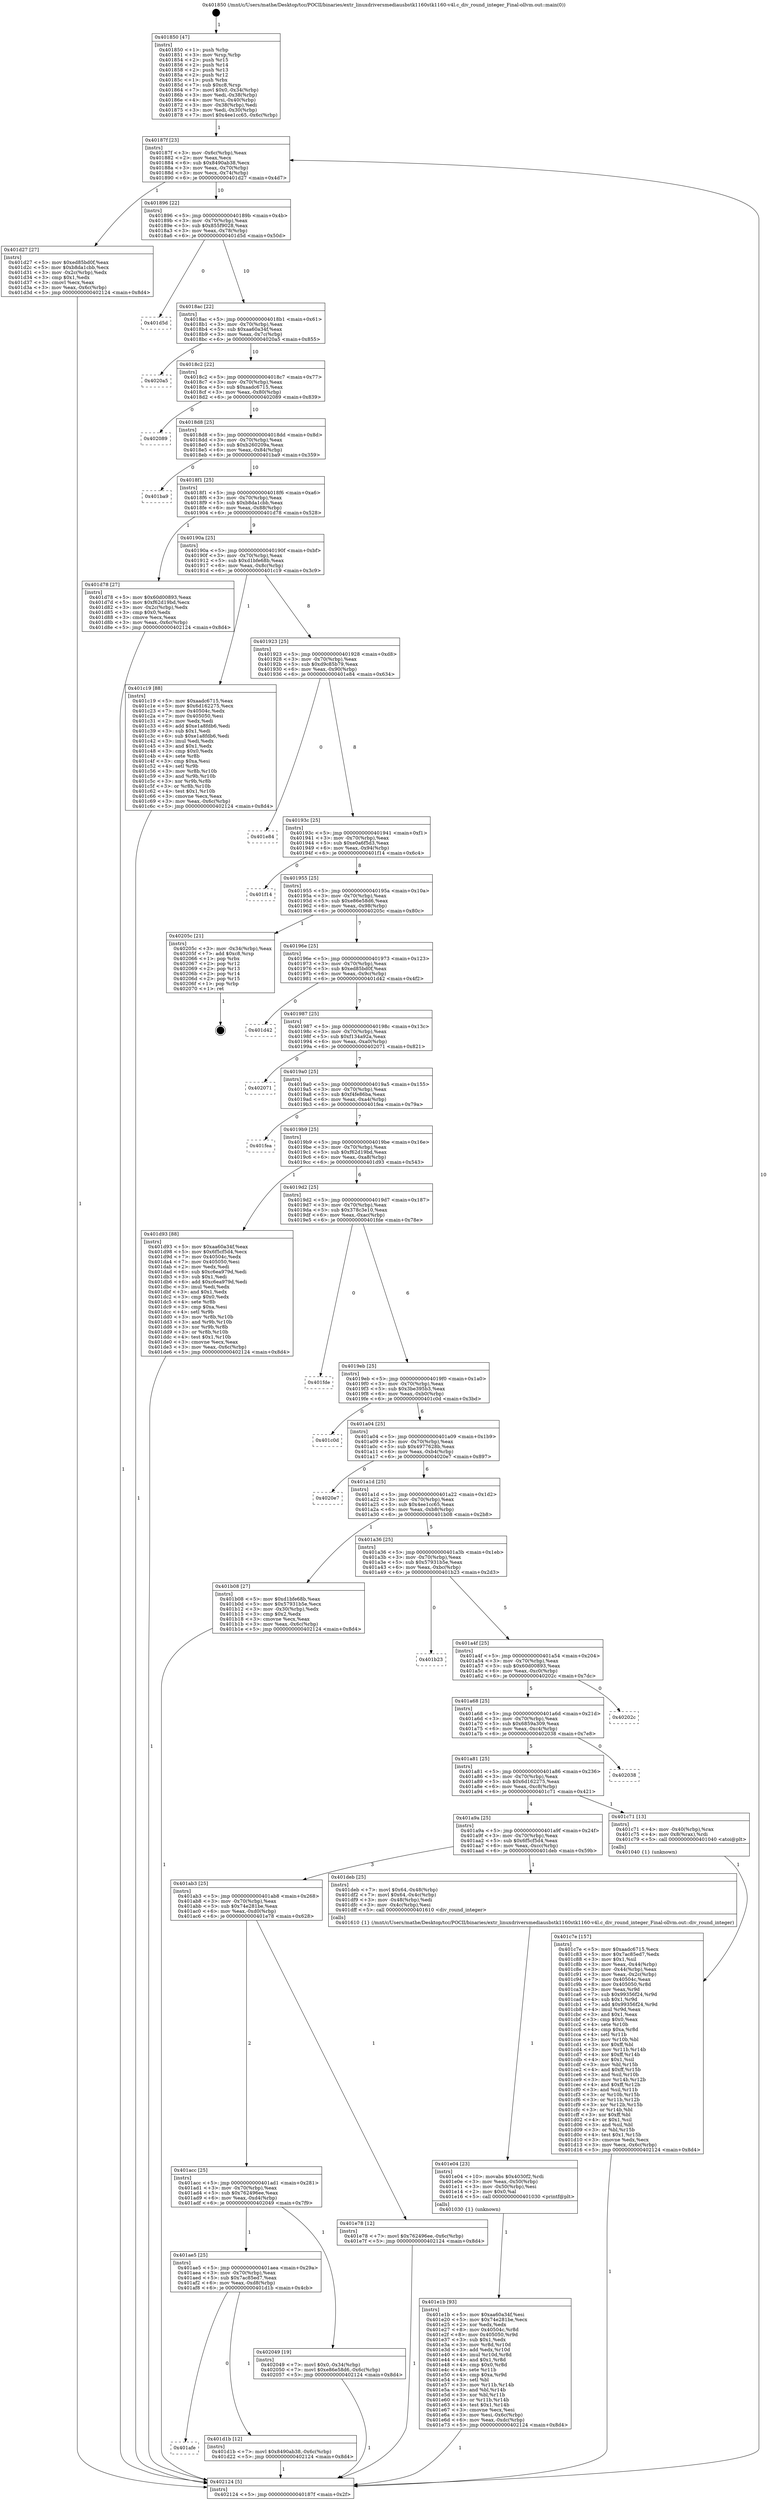 digraph "0x401850" {
  label = "0x401850 (/mnt/c/Users/mathe/Desktop/tcc/POCII/binaries/extr_linuxdriversmediausbstk1160stk1160-v4l.c_div_round_integer_Final-ollvm.out::main(0))"
  labelloc = "t"
  node[shape=record]

  Entry [label="",width=0.3,height=0.3,shape=circle,fillcolor=black,style=filled]
  "0x40187f" [label="{
     0x40187f [23]\l
     | [instrs]\l
     &nbsp;&nbsp;0x40187f \<+3\>: mov -0x6c(%rbp),%eax\l
     &nbsp;&nbsp;0x401882 \<+2\>: mov %eax,%ecx\l
     &nbsp;&nbsp;0x401884 \<+6\>: sub $0x8490ab38,%ecx\l
     &nbsp;&nbsp;0x40188a \<+3\>: mov %eax,-0x70(%rbp)\l
     &nbsp;&nbsp;0x40188d \<+3\>: mov %ecx,-0x74(%rbp)\l
     &nbsp;&nbsp;0x401890 \<+6\>: je 0000000000401d27 \<main+0x4d7\>\l
  }"]
  "0x401d27" [label="{
     0x401d27 [27]\l
     | [instrs]\l
     &nbsp;&nbsp;0x401d27 \<+5\>: mov $0xed85bd0f,%eax\l
     &nbsp;&nbsp;0x401d2c \<+5\>: mov $0xb8da1cbb,%ecx\l
     &nbsp;&nbsp;0x401d31 \<+3\>: mov -0x2c(%rbp),%edx\l
     &nbsp;&nbsp;0x401d34 \<+3\>: cmp $0x1,%edx\l
     &nbsp;&nbsp;0x401d37 \<+3\>: cmovl %ecx,%eax\l
     &nbsp;&nbsp;0x401d3a \<+3\>: mov %eax,-0x6c(%rbp)\l
     &nbsp;&nbsp;0x401d3d \<+5\>: jmp 0000000000402124 \<main+0x8d4\>\l
  }"]
  "0x401896" [label="{
     0x401896 [22]\l
     | [instrs]\l
     &nbsp;&nbsp;0x401896 \<+5\>: jmp 000000000040189b \<main+0x4b\>\l
     &nbsp;&nbsp;0x40189b \<+3\>: mov -0x70(%rbp),%eax\l
     &nbsp;&nbsp;0x40189e \<+5\>: sub $0x855f9028,%eax\l
     &nbsp;&nbsp;0x4018a3 \<+3\>: mov %eax,-0x78(%rbp)\l
     &nbsp;&nbsp;0x4018a6 \<+6\>: je 0000000000401d5d \<main+0x50d\>\l
  }"]
  Exit [label="",width=0.3,height=0.3,shape=circle,fillcolor=black,style=filled,peripheries=2]
  "0x401d5d" [label="{
     0x401d5d\l
  }", style=dashed]
  "0x4018ac" [label="{
     0x4018ac [22]\l
     | [instrs]\l
     &nbsp;&nbsp;0x4018ac \<+5\>: jmp 00000000004018b1 \<main+0x61\>\l
     &nbsp;&nbsp;0x4018b1 \<+3\>: mov -0x70(%rbp),%eax\l
     &nbsp;&nbsp;0x4018b4 \<+5\>: sub $0xaa60a34f,%eax\l
     &nbsp;&nbsp;0x4018b9 \<+3\>: mov %eax,-0x7c(%rbp)\l
     &nbsp;&nbsp;0x4018bc \<+6\>: je 00000000004020a5 \<main+0x855\>\l
  }"]
  "0x401e1b" [label="{
     0x401e1b [93]\l
     | [instrs]\l
     &nbsp;&nbsp;0x401e1b \<+5\>: mov $0xaa60a34f,%esi\l
     &nbsp;&nbsp;0x401e20 \<+5\>: mov $0x74e281be,%ecx\l
     &nbsp;&nbsp;0x401e25 \<+2\>: xor %edx,%edx\l
     &nbsp;&nbsp;0x401e27 \<+8\>: mov 0x40504c,%r8d\l
     &nbsp;&nbsp;0x401e2f \<+8\>: mov 0x405050,%r9d\l
     &nbsp;&nbsp;0x401e37 \<+3\>: sub $0x1,%edx\l
     &nbsp;&nbsp;0x401e3a \<+3\>: mov %r8d,%r10d\l
     &nbsp;&nbsp;0x401e3d \<+3\>: add %edx,%r10d\l
     &nbsp;&nbsp;0x401e40 \<+4\>: imul %r10d,%r8d\l
     &nbsp;&nbsp;0x401e44 \<+4\>: and $0x1,%r8d\l
     &nbsp;&nbsp;0x401e48 \<+4\>: cmp $0x0,%r8d\l
     &nbsp;&nbsp;0x401e4c \<+4\>: sete %r11b\l
     &nbsp;&nbsp;0x401e50 \<+4\>: cmp $0xa,%r9d\l
     &nbsp;&nbsp;0x401e54 \<+3\>: setl %bl\l
     &nbsp;&nbsp;0x401e57 \<+3\>: mov %r11b,%r14b\l
     &nbsp;&nbsp;0x401e5a \<+3\>: and %bl,%r14b\l
     &nbsp;&nbsp;0x401e5d \<+3\>: xor %bl,%r11b\l
     &nbsp;&nbsp;0x401e60 \<+3\>: or %r11b,%r14b\l
     &nbsp;&nbsp;0x401e63 \<+4\>: test $0x1,%r14b\l
     &nbsp;&nbsp;0x401e67 \<+3\>: cmovne %ecx,%esi\l
     &nbsp;&nbsp;0x401e6a \<+3\>: mov %esi,-0x6c(%rbp)\l
     &nbsp;&nbsp;0x401e6d \<+6\>: mov %eax,-0xdc(%rbp)\l
     &nbsp;&nbsp;0x401e73 \<+5\>: jmp 0000000000402124 \<main+0x8d4\>\l
  }"]
  "0x4020a5" [label="{
     0x4020a5\l
  }", style=dashed]
  "0x4018c2" [label="{
     0x4018c2 [22]\l
     | [instrs]\l
     &nbsp;&nbsp;0x4018c2 \<+5\>: jmp 00000000004018c7 \<main+0x77\>\l
     &nbsp;&nbsp;0x4018c7 \<+3\>: mov -0x70(%rbp),%eax\l
     &nbsp;&nbsp;0x4018ca \<+5\>: sub $0xaadc6715,%eax\l
     &nbsp;&nbsp;0x4018cf \<+3\>: mov %eax,-0x80(%rbp)\l
     &nbsp;&nbsp;0x4018d2 \<+6\>: je 0000000000402089 \<main+0x839\>\l
  }"]
  "0x401e04" [label="{
     0x401e04 [23]\l
     | [instrs]\l
     &nbsp;&nbsp;0x401e04 \<+10\>: movabs $0x4030f2,%rdi\l
     &nbsp;&nbsp;0x401e0e \<+3\>: mov %eax,-0x50(%rbp)\l
     &nbsp;&nbsp;0x401e11 \<+3\>: mov -0x50(%rbp),%esi\l
     &nbsp;&nbsp;0x401e14 \<+2\>: mov $0x0,%al\l
     &nbsp;&nbsp;0x401e16 \<+5\>: call 0000000000401030 \<printf@plt\>\l
     | [calls]\l
     &nbsp;&nbsp;0x401030 \{1\} (unknown)\l
  }"]
  "0x402089" [label="{
     0x402089\l
  }", style=dashed]
  "0x4018d8" [label="{
     0x4018d8 [25]\l
     | [instrs]\l
     &nbsp;&nbsp;0x4018d8 \<+5\>: jmp 00000000004018dd \<main+0x8d\>\l
     &nbsp;&nbsp;0x4018dd \<+3\>: mov -0x70(%rbp),%eax\l
     &nbsp;&nbsp;0x4018e0 \<+5\>: sub $0xb260209a,%eax\l
     &nbsp;&nbsp;0x4018e5 \<+6\>: mov %eax,-0x84(%rbp)\l
     &nbsp;&nbsp;0x4018eb \<+6\>: je 0000000000401ba9 \<main+0x359\>\l
  }"]
  "0x401afe" [label="{
     0x401afe\l
  }", style=dashed]
  "0x401ba9" [label="{
     0x401ba9\l
  }", style=dashed]
  "0x4018f1" [label="{
     0x4018f1 [25]\l
     | [instrs]\l
     &nbsp;&nbsp;0x4018f1 \<+5\>: jmp 00000000004018f6 \<main+0xa6\>\l
     &nbsp;&nbsp;0x4018f6 \<+3\>: mov -0x70(%rbp),%eax\l
     &nbsp;&nbsp;0x4018f9 \<+5\>: sub $0xb8da1cbb,%eax\l
     &nbsp;&nbsp;0x4018fe \<+6\>: mov %eax,-0x88(%rbp)\l
     &nbsp;&nbsp;0x401904 \<+6\>: je 0000000000401d78 \<main+0x528\>\l
  }"]
  "0x401d1b" [label="{
     0x401d1b [12]\l
     | [instrs]\l
     &nbsp;&nbsp;0x401d1b \<+7\>: movl $0x8490ab38,-0x6c(%rbp)\l
     &nbsp;&nbsp;0x401d22 \<+5\>: jmp 0000000000402124 \<main+0x8d4\>\l
  }"]
  "0x401d78" [label="{
     0x401d78 [27]\l
     | [instrs]\l
     &nbsp;&nbsp;0x401d78 \<+5\>: mov $0x60d00893,%eax\l
     &nbsp;&nbsp;0x401d7d \<+5\>: mov $0xf62d19bd,%ecx\l
     &nbsp;&nbsp;0x401d82 \<+3\>: mov -0x2c(%rbp),%edx\l
     &nbsp;&nbsp;0x401d85 \<+3\>: cmp $0x0,%edx\l
     &nbsp;&nbsp;0x401d88 \<+3\>: cmove %ecx,%eax\l
     &nbsp;&nbsp;0x401d8b \<+3\>: mov %eax,-0x6c(%rbp)\l
     &nbsp;&nbsp;0x401d8e \<+5\>: jmp 0000000000402124 \<main+0x8d4\>\l
  }"]
  "0x40190a" [label="{
     0x40190a [25]\l
     | [instrs]\l
     &nbsp;&nbsp;0x40190a \<+5\>: jmp 000000000040190f \<main+0xbf\>\l
     &nbsp;&nbsp;0x40190f \<+3\>: mov -0x70(%rbp),%eax\l
     &nbsp;&nbsp;0x401912 \<+5\>: sub $0xd1bfe68b,%eax\l
     &nbsp;&nbsp;0x401917 \<+6\>: mov %eax,-0x8c(%rbp)\l
     &nbsp;&nbsp;0x40191d \<+6\>: je 0000000000401c19 \<main+0x3c9\>\l
  }"]
  "0x401ae5" [label="{
     0x401ae5 [25]\l
     | [instrs]\l
     &nbsp;&nbsp;0x401ae5 \<+5\>: jmp 0000000000401aea \<main+0x29a\>\l
     &nbsp;&nbsp;0x401aea \<+3\>: mov -0x70(%rbp),%eax\l
     &nbsp;&nbsp;0x401aed \<+5\>: sub $0x7ac85ed7,%eax\l
     &nbsp;&nbsp;0x401af2 \<+6\>: mov %eax,-0xd8(%rbp)\l
     &nbsp;&nbsp;0x401af8 \<+6\>: je 0000000000401d1b \<main+0x4cb\>\l
  }"]
  "0x401c19" [label="{
     0x401c19 [88]\l
     | [instrs]\l
     &nbsp;&nbsp;0x401c19 \<+5\>: mov $0xaadc6715,%eax\l
     &nbsp;&nbsp;0x401c1e \<+5\>: mov $0x6d162275,%ecx\l
     &nbsp;&nbsp;0x401c23 \<+7\>: mov 0x40504c,%edx\l
     &nbsp;&nbsp;0x401c2a \<+7\>: mov 0x405050,%esi\l
     &nbsp;&nbsp;0x401c31 \<+2\>: mov %edx,%edi\l
     &nbsp;&nbsp;0x401c33 \<+6\>: add $0xe1a8fdb6,%edi\l
     &nbsp;&nbsp;0x401c39 \<+3\>: sub $0x1,%edi\l
     &nbsp;&nbsp;0x401c3c \<+6\>: sub $0xe1a8fdb6,%edi\l
     &nbsp;&nbsp;0x401c42 \<+3\>: imul %edi,%edx\l
     &nbsp;&nbsp;0x401c45 \<+3\>: and $0x1,%edx\l
     &nbsp;&nbsp;0x401c48 \<+3\>: cmp $0x0,%edx\l
     &nbsp;&nbsp;0x401c4b \<+4\>: sete %r8b\l
     &nbsp;&nbsp;0x401c4f \<+3\>: cmp $0xa,%esi\l
     &nbsp;&nbsp;0x401c52 \<+4\>: setl %r9b\l
     &nbsp;&nbsp;0x401c56 \<+3\>: mov %r8b,%r10b\l
     &nbsp;&nbsp;0x401c59 \<+3\>: and %r9b,%r10b\l
     &nbsp;&nbsp;0x401c5c \<+3\>: xor %r9b,%r8b\l
     &nbsp;&nbsp;0x401c5f \<+3\>: or %r8b,%r10b\l
     &nbsp;&nbsp;0x401c62 \<+4\>: test $0x1,%r10b\l
     &nbsp;&nbsp;0x401c66 \<+3\>: cmovne %ecx,%eax\l
     &nbsp;&nbsp;0x401c69 \<+3\>: mov %eax,-0x6c(%rbp)\l
     &nbsp;&nbsp;0x401c6c \<+5\>: jmp 0000000000402124 \<main+0x8d4\>\l
  }"]
  "0x401923" [label="{
     0x401923 [25]\l
     | [instrs]\l
     &nbsp;&nbsp;0x401923 \<+5\>: jmp 0000000000401928 \<main+0xd8\>\l
     &nbsp;&nbsp;0x401928 \<+3\>: mov -0x70(%rbp),%eax\l
     &nbsp;&nbsp;0x40192b \<+5\>: sub $0xd9c85b79,%eax\l
     &nbsp;&nbsp;0x401930 \<+6\>: mov %eax,-0x90(%rbp)\l
     &nbsp;&nbsp;0x401936 \<+6\>: je 0000000000401e84 \<main+0x634\>\l
  }"]
  "0x402049" [label="{
     0x402049 [19]\l
     | [instrs]\l
     &nbsp;&nbsp;0x402049 \<+7\>: movl $0x0,-0x34(%rbp)\l
     &nbsp;&nbsp;0x402050 \<+7\>: movl $0xe86e58d6,-0x6c(%rbp)\l
     &nbsp;&nbsp;0x402057 \<+5\>: jmp 0000000000402124 \<main+0x8d4\>\l
  }"]
  "0x401e84" [label="{
     0x401e84\l
  }", style=dashed]
  "0x40193c" [label="{
     0x40193c [25]\l
     | [instrs]\l
     &nbsp;&nbsp;0x40193c \<+5\>: jmp 0000000000401941 \<main+0xf1\>\l
     &nbsp;&nbsp;0x401941 \<+3\>: mov -0x70(%rbp),%eax\l
     &nbsp;&nbsp;0x401944 \<+5\>: sub $0xe0a6f5d3,%eax\l
     &nbsp;&nbsp;0x401949 \<+6\>: mov %eax,-0x94(%rbp)\l
     &nbsp;&nbsp;0x40194f \<+6\>: je 0000000000401f14 \<main+0x6c4\>\l
  }"]
  "0x401acc" [label="{
     0x401acc [25]\l
     | [instrs]\l
     &nbsp;&nbsp;0x401acc \<+5\>: jmp 0000000000401ad1 \<main+0x281\>\l
     &nbsp;&nbsp;0x401ad1 \<+3\>: mov -0x70(%rbp),%eax\l
     &nbsp;&nbsp;0x401ad4 \<+5\>: sub $0x762496ee,%eax\l
     &nbsp;&nbsp;0x401ad9 \<+6\>: mov %eax,-0xd4(%rbp)\l
     &nbsp;&nbsp;0x401adf \<+6\>: je 0000000000402049 \<main+0x7f9\>\l
  }"]
  "0x401f14" [label="{
     0x401f14\l
  }", style=dashed]
  "0x401955" [label="{
     0x401955 [25]\l
     | [instrs]\l
     &nbsp;&nbsp;0x401955 \<+5\>: jmp 000000000040195a \<main+0x10a\>\l
     &nbsp;&nbsp;0x40195a \<+3\>: mov -0x70(%rbp),%eax\l
     &nbsp;&nbsp;0x40195d \<+5\>: sub $0xe86e58d6,%eax\l
     &nbsp;&nbsp;0x401962 \<+6\>: mov %eax,-0x98(%rbp)\l
     &nbsp;&nbsp;0x401968 \<+6\>: je 000000000040205c \<main+0x80c\>\l
  }"]
  "0x401e78" [label="{
     0x401e78 [12]\l
     | [instrs]\l
     &nbsp;&nbsp;0x401e78 \<+7\>: movl $0x762496ee,-0x6c(%rbp)\l
     &nbsp;&nbsp;0x401e7f \<+5\>: jmp 0000000000402124 \<main+0x8d4\>\l
  }"]
  "0x40205c" [label="{
     0x40205c [21]\l
     | [instrs]\l
     &nbsp;&nbsp;0x40205c \<+3\>: mov -0x34(%rbp),%eax\l
     &nbsp;&nbsp;0x40205f \<+7\>: add $0xc8,%rsp\l
     &nbsp;&nbsp;0x402066 \<+1\>: pop %rbx\l
     &nbsp;&nbsp;0x402067 \<+2\>: pop %r12\l
     &nbsp;&nbsp;0x402069 \<+2\>: pop %r13\l
     &nbsp;&nbsp;0x40206b \<+2\>: pop %r14\l
     &nbsp;&nbsp;0x40206d \<+2\>: pop %r15\l
     &nbsp;&nbsp;0x40206f \<+1\>: pop %rbp\l
     &nbsp;&nbsp;0x402070 \<+1\>: ret\l
  }"]
  "0x40196e" [label="{
     0x40196e [25]\l
     | [instrs]\l
     &nbsp;&nbsp;0x40196e \<+5\>: jmp 0000000000401973 \<main+0x123\>\l
     &nbsp;&nbsp;0x401973 \<+3\>: mov -0x70(%rbp),%eax\l
     &nbsp;&nbsp;0x401976 \<+5\>: sub $0xed85bd0f,%eax\l
     &nbsp;&nbsp;0x40197b \<+6\>: mov %eax,-0x9c(%rbp)\l
     &nbsp;&nbsp;0x401981 \<+6\>: je 0000000000401d42 \<main+0x4f2\>\l
  }"]
  "0x401ab3" [label="{
     0x401ab3 [25]\l
     | [instrs]\l
     &nbsp;&nbsp;0x401ab3 \<+5\>: jmp 0000000000401ab8 \<main+0x268\>\l
     &nbsp;&nbsp;0x401ab8 \<+3\>: mov -0x70(%rbp),%eax\l
     &nbsp;&nbsp;0x401abb \<+5\>: sub $0x74e281be,%eax\l
     &nbsp;&nbsp;0x401ac0 \<+6\>: mov %eax,-0xd0(%rbp)\l
     &nbsp;&nbsp;0x401ac6 \<+6\>: je 0000000000401e78 \<main+0x628\>\l
  }"]
  "0x401d42" [label="{
     0x401d42\l
  }", style=dashed]
  "0x401987" [label="{
     0x401987 [25]\l
     | [instrs]\l
     &nbsp;&nbsp;0x401987 \<+5\>: jmp 000000000040198c \<main+0x13c\>\l
     &nbsp;&nbsp;0x40198c \<+3\>: mov -0x70(%rbp),%eax\l
     &nbsp;&nbsp;0x40198f \<+5\>: sub $0xf134a92a,%eax\l
     &nbsp;&nbsp;0x401994 \<+6\>: mov %eax,-0xa0(%rbp)\l
     &nbsp;&nbsp;0x40199a \<+6\>: je 0000000000402071 \<main+0x821\>\l
  }"]
  "0x401deb" [label="{
     0x401deb [25]\l
     | [instrs]\l
     &nbsp;&nbsp;0x401deb \<+7\>: movl $0x64,-0x48(%rbp)\l
     &nbsp;&nbsp;0x401df2 \<+7\>: movl $0x64,-0x4c(%rbp)\l
     &nbsp;&nbsp;0x401df9 \<+3\>: mov -0x48(%rbp),%edi\l
     &nbsp;&nbsp;0x401dfc \<+3\>: mov -0x4c(%rbp),%esi\l
     &nbsp;&nbsp;0x401dff \<+5\>: call 0000000000401610 \<div_round_integer\>\l
     | [calls]\l
     &nbsp;&nbsp;0x401610 \{1\} (/mnt/c/Users/mathe/Desktop/tcc/POCII/binaries/extr_linuxdriversmediausbstk1160stk1160-v4l.c_div_round_integer_Final-ollvm.out::div_round_integer)\l
  }"]
  "0x402071" [label="{
     0x402071\l
  }", style=dashed]
  "0x4019a0" [label="{
     0x4019a0 [25]\l
     | [instrs]\l
     &nbsp;&nbsp;0x4019a0 \<+5\>: jmp 00000000004019a5 \<main+0x155\>\l
     &nbsp;&nbsp;0x4019a5 \<+3\>: mov -0x70(%rbp),%eax\l
     &nbsp;&nbsp;0x4019a8 \<+5\>: sub $0xf4fe86ba,%eax\l
     &nbsp;&nbsp;0x4019ad \<+6\>: mov %eax,-0xa4(%rbp)\l
     &nbsp;&nbsp;0x4019b3 \<+6\>: je 0000000000401fea \<main+0x79a\>\l
  }"]
  "0x401c7e" [label="{
     0x401c7e [157]\l
     | [instrs]\l
     &nbsp;&nbsp;0x401c7e \<+5\>: mov $0xaadc6715,%ecx\l
     &nbsp;&nbsp;0x401c83 \<+5\>: mov $0x7ac85ed7,%edx\l
     &nbsp;&nbsp;0x401c88 \<+3\>: mov $0x1,%sil\l
     &nbsp;&nbsp;0x401c8b \<+3\>: mov %eax,-0x44(%rbp)\l
     &nbsp;&nbsp;0x401c8e \<+3\>: mov -0x44(%rbp),%eax\l
     &nbsp;&nbsp;0x401c91 \<+3\>: mov %eax,-0x2c(%rbp)\l
     &nbsp;&nbsp;0x401c94 \<+7\>: mov 0x40504c,%eax\l
     &nbsp;&nbsp;0x401c9b \<+8\>: mov 0x405050,%r8d\l
     &nbsp;&nbsp;0x401ca3 \<+3\>: mov %eax,%r9d\l
     &nbsp;&nbsp;0x401ca6 \<+7\>: sub $0x99356f24,%r9d\l
     &nbsp;&nbsp;0x401cad \<+4\>: sub $0x1,%r9d\l
     &nbsp;&nbsp;0x401cb1 \<+7\>: add $0x99356f24,%r9d\l
     &nbsp;&nbsp;0x401cb8 \<+4\>: imul %r9d,%eax\l
     &nbsp;&nbsp;0x401cbc \<+3\>: and $0x1,%eax\l
     &nbsp;&nbsp;0x401cbf \<+3\>: cmp $0x0,%eax\l
     &nbsp;&nbsp;0x401cc2 \<+4\>: sete %r10b\l
     &nbsp;&nbsp;0x401cc6 \<+4\>: cmp $0xa,%r8d\l
     &nbsp;&nbsp;0x401cca \<+4\>: setl %r11b\l
     &nbsp;&nbsp;0x401cce \<+3\>: mov %r10b,%bl\l
     &nbsp;&nbsp;0x401cd1 \<+3\>: xor $0xff,%bl\l
     &nbsp;&nbsp;0x401cd4 \<+3\>: mov %r11b,%r14b\l
     &nbsp;&nbsp;0x401cd7 \<+4\>: xor $0xff,%r14b\l
     &nbsp;&nbsp;0x401cdb \<+4\>: xor $0x1,%sil\l
     &nbsp;&nbsp;0x401cdf \<+3\>: mov %bl,%r15b\l
     &nbsp;&nbsp;0x401ce2 \<+4\>: and $0xff,%r15b\l
     &nbsp;&nbsp;0x401ce6 \<+3\>: and %sil,%r10b\l
     &nbsp;&nbsp;0x401ce9 \<+3\>: mov %r14b,%r12b\l
     &nbsp;&nbsp;0x401cec \<+4\>: and $0xff,%r12b\l
     &nbsp;&nbsp;0x401cf0 \<+3\>: and %sil,%r11b\l
     &nbsp;&nbsp;0x401cf3 \<+3\>: or %r10b,%r15b\l
     &nbsp;&nbsp;0x401cf6 \<+3\>: or %r11b,%r12b\l
     &nbsp;&nbsp;0x401cf9 \<+3\>: xor %r12b,%r15b\l
     &nbsp;&nbsp;0x401cfc \<+3\>: or %r14b,%bl\l
     &nbsp;&nbsp;0x401cff \<+3\>: xor $0xff,%bl\l
     &nbsp;&nbsp;0x401d02 \<+4\>: or $0x1,%sil\l
     &nbsp;&nbsp;0x401d06 \<+3\>: and %sil,%bl\l
     &nbsp;&nbsp;0x401d09 \<+3\>: or %bl,%r15b\l
     &nbsp;&nbsp;0x401d0c \<+4\>: test $0x1,%r15b\l
     &nbsp;&nbsp;0x401d10 \<+3\>: cmovne %edx,%ecx\l
     &nbsp;&nbsp;0x401d13 \<+3\>: mov %ecx,-0x6c(%rbp)\l
     &nbsp;&nbsp;0x401d16 \<+5\>: jmp 0000000000402124 \<main+0x8d4\>\l
  }"]
  "0x401fea" [label="{
     0x401fea\l
  }", style=dashed]
  "0x4019b9" [label="{
     0x4019b9 [25]\l
     | [instrs]\l
     &nbsp;&nbsp;0x4019b9 \<+5\>: jmp 00000000004019be \<main+0x16e\>\l
     &nbsp;&nbsp;0x4019be \<+3\>: mov -0x70(%rbp),%eax\l
     &nbsp;&nbsp;0x4019c1 \<+5\>: sub $0xf62d19bd,%eax\l
     &nbsp;&nbsp;0x4019c6 \<+6\>: mov %eax,-0xa8(%rbp)\l
     &nbsp;&nbsp;0x4019cc \<+6\>: je 0000000000401d93 \<main+0x543\>\l
  }"]
  "0x401a9a" [label="{
     0x401a9a [25]\l
     | [instrs]\l
     &nbsp;&nbsp;0x401a9a \<+5\>: jmp 0000000000401a9f \<main+0x24f\>\l
     &nbsp;&nbsp;0x401a9f \<+3\>: mov -0x70(%rbp),%eax\l
     &nbsp;&nbsp;0x401aa2 \<+5\>: sub $0x6f5cf5d4,%eax\l
     &nbsp;&nbsp;0x401aa7 \<+6\>: mov %eax,-0xcc(%rbp)\l
     &nbsp;&nbsp;0x401aad \<+6\>: je 0000000000401deb \<main+0x59b\>\l
  }"]
  "0x401d93" [label="{
     0x401d93 [88]\l
     | [instrs]\l
     &nbsp;&nbsp;0x401d93 \<+5\>: mov $0xaa60a34f,%eax\l
     &nbsp;&nbsp;0x401d98 \<+5\>: mov $0x6f5cf5d4,%ecx\l
     &nbsp;&nbsp;0x401d9d \<+7\>: mov 0x40504c,%edx\l
     &nbsp;&nbsp;0x401da4 \<+7\>: mov 0x405050,%esi\l
     &nbsp;&nbsp;0x401dab \<+2\>: mov %edx,%edi\l
     &nbsp;&nbsp;0x401dad \<+6\>: sub $0xc6ea979d,%edi\l
     &nbsp;&nbsp;0x401db3 \<+3\>: sub $0x1,%edi\l
     &nbsp;&nbsp;0x401db6 \<+6\>: add $0xc6ea979d,%edi\l
     &nbsp;&nbsp;0x401dbc \<+3\>: imul %edi,%edx\l
     &nbsp;&nbsp;0x401dbf \<+3\>: and $0x1,%edx\l
     &nbsp;&nbsp;0x401dc2 \<+3\>: cmp $0x0,%edx\l
     &nbsp;&nbsp;0x401dc5 \<+4\>: sete %r8b\l
     &nbsp;&nbsp;0x401dc9 \<+3\>: cmp $0xa,%esi\l
     &nbsp;&nbsp;0x401dcc \<+4\>: setl %r9b\l
     &nbsp;&nbsp;0x401dd0 \<+3\>: mov %r8b,%r10b\l
     &nbsp;&nbsp;0x401dd3 \<+3\>: and %r9b,%r10b\l
     &nbsp;&nbsp;0x401dd6 \<+3\>: xor %r9b,%r8b\l
     &nbsp;&nbsp;0x401dd9 \<+3\>: or %r8b,%r10b\l
     &nbsp;&nbsp;0x401ddc \<+4\>: test $0x1,%r10b\l
     &nbsp;&nbsp;0x401de0 \<+3\>: cmovne %ecx,%eax\l
     &nbsp;&nbsp;0x401de3 \<+3\>: mov %eax,-0x6c(%rbp)\l
     &nbsp;&nbsp;0x401de6 \<+5\>: jmp 0000000000402124 \<main+0x8d4\>\l
  }"]
  "0x4019d2" [label="{
     0x4019d2 [25]\l
     | [instrs]\l
     &nbsp;&nbsp;0x4019d2 \<+5\>: jmp 00000000004019d7 \<main+0x187\>\l
     &nbsp;&nbsp;0x4019d7 \<+3\>: mov -0x70(%rbp),%eax\l
     &nbsp;&nbsp;0x4019da \<+5\>: sub $0x378c3e10,%eax\l
     &nbsp;&nbsp;0x4019df \<+6\>: mov %eax,-0xac(%rbp)\l
     &nbsp;&nbsp;0x4019e5 \<+6\>: je 0000000000401fde \<main+0x78e\>\l
  }"]
  "0x401c71" [label="{
     0x401c71 [13]\l
     | [instrs]\l
     &nbsp;&nbsp;0x401c71 \<+4\>: mov -0x40(%rbp),%rax\l
     &nbsp;&nbsp;0x401c75 \<+4\>: mov 0x8(%rax),%rdi\l
     &nbsp;&nbsp;0x401c79 \<+5\>: call 0000000000401040 \<atoi@plt\>\l
     | [calls]\l
     &nbsp;&nbsp;0x401040 \{1\} (unknown)\l
  }"]
  "0x401fde" [label="{
     0x401fde\l
  }", style=dashed]
  "0x4019eb" [label="{
     0x4019eb [25]\l
     | [instrs]\l
     &nbsp;&nbsp;0x4019eb \<+5\>: jmp 00000000004019f0 \<main+0x1a0\>\l
     &nbsp;&nbsp;0x4019f0 \<+3\>: mov -0x70(%rbp),%eax\l
     &nbsp;&nbsp;0x4019f3 \<+5\>: sub $0x3be395b3,%eax\l
     &nbsp;&nbsp;0x4019f8 \<+6\>: mov %eax,-0xb0(%rbp)\l
     &nbsp;&nbsp;0x4019fe \<+6\>: je 0000000000401c0d \<main+0x3bd\>\l
  }"]
  "0x401a81" [label="{
     0x401a81 [25]\l
     | [instrs]\l
     &nbsp;&nbsp;0x401a81 \<+5\>: jmp 0000000000401a86 \<main+0x236\>\l
     &nbsp;&nbsp;0x401a86 \<+3\>: mov -0x70(%rbp),%eax\l
     &nbsp;&nbsp;0x401a89 \<+5\>: sub $0x6d162275,%eax\l
     &nbsp;&nbsp;0x401a8e \<+6\>: mov %eax,-0xc8(%rbp)\l
     &nbsp;&nbsp;0x401a94 \<+6\>: je 0000000000401c71 \<main+0x421\>\l
  }"]
  "0x401c0d" [label="{
     0x401c0d\l
  }", style=dashed]
  "0x401a04" [label="{
     0x401a04 [25]\l
     | [instrs]\l
     &nbsp;&nbsp;0x401a04 \<+5\>: jmp 0000000000401a09 \<main+0x1b9\>\l
     &nbsp;&nbsp;0x401a09 \<+3\>: mov -0x70(%rbp),%eax\l
     &nbsp;&nbsp;0x401a0c \<+5\>: sub $0x4977628b,%eax\l
     &nbsp;&nbsp;0x401a11 \<+6\>: mov %eax,-0xb4(%rbp)\l
     &nbsp;&nbsp;0x401a17 \<+6\>: je 00000000004020e7 \<main+0x897\>\l
  }"]
  "0x402038" [label="{
     0x402038\l
  }", style=dashed]
  "0x4020e7" [label="{
     0x4020e7\l
  }", style=dashed]
  "0x401a1d" [label="{
     0x401a1d [25]\l
     | [instrs]\l
     &nbsp;&nbsp;0x401a1d \<+5\>: jmp 0000000000401a22 \<main+0x1d2\>\l
     &nbsp;&nbsp;0x401a22 \<+3\>: mov -0x70(%rbp),%eax\l
     &nbsp;&nbsp;0x401a25 \<+5\>: sub $0x4ee1cc65,%eax\l
     &nbsp;&nbsp;0x401a2a \<+6\>: mov %eax,-0xb8(%rbp)\l
     &nbsp;&nbsp;0x401a30 \<+6\>: je 0000000000401b08 \<main+0x2b8\>\l
  }"]
  "0x401a68" [label="{
     0x401a68 [25]\l
     | [instrs]\l
     &nbsp;&nbsp;0x401a68 \<+5\>: jmp 0000000000401a6d \<main+0x21d\>\l
     &nbsp;&nbsp;0x401a6d \<+3\>: mov -0x70(%rbp),%eax\l
     &nbsp;&nbsp;0x401a70 \<+5\>: sub $0x6859a309,%eax\l
     &nbsp;&nbsp;0x401a75 \<+6\>: mov %eax,-0xc4(%rbp)\l
     &nbsp;&nbsp;0x401a7b \<+6\>: je 0000000000402038 \<main+0x7e8\>\l
  }"]
  "0x401b08" [label="{
     0x401b08 [27]\l
     | [instrs]\l
     &nbsp;&nbsp;0x401b08 \<+5\>: mov $0xd1bfe68b,%eax\l
     &nbsp;&nbsp;0x401b0d \<+5\>: mov $0x57931b5e,%ecx\l
     &nbsp;&nbsp;0x401b12 \<+3\>: mov -0x30(%rbp),%edx\l
     &nbsp;&nbsp;0x401b15 \<+3\>: cmp $0x2,%edx\l
     &nbsp;&nbsp;0x401b18 \<+3\>: cmovne %ecx,%eax\l
     &nbsp;&nbsp;0x401b1b \<+3\>: mov %eax,-0x6c(%rbp)\l
     &nbsp;&nbsp;0x401b1e \<+5\>: jmp 0000000000402124 \<main+0x8d4\>\l
  }"]
  "0x401a36" [label="{
     0x401a36 [25]\l
     | [instrs]\l
     &nbsp;&nbsp;0x401a36 \<+5\>: jmp 0000000000401a3b \<main+0x1eb\>\l
     &nbsp;&nbsp;0x401a3b \<+3\>: mov -0x70(%rbp),%eax\l
     &nbsp;&nbsp;0x401a3e \<+5\>: sub $0x57931b5e,%eax\l
     &nbsp;&nbsp;0x401a43 \<+6\>: mov %eax,-0xbc(%rbp)\l
     &nbsp;&nbsp;0x401a49 \<+6\>: je 0000000000401b23 \<main+0x2d3\>\l
  }"]
  "0x402124" [label="{
     0x402124 [5]\l
     | [instrs]\l
     &nbsp;&nbsp;0x402124 \<+5\>: jmp 000000000040187f \<main+0x2f\>\l
  }"]
  "0x401850" [label="{
     0x401850 [47]\l
     | [instrs]\l
     &nbsp;&nbsp;0x401850 \<+1\>: push %rbp\l
     &nbsp;&nbsp;0x401851 \<+3\>: mov %rsp,%rbp\l
     &nbsp;&nbsp;0x401854 \<+2\>: push %r15\l
     &nbsp;&nbsp;0x401856 \<+2\>: push %r14\l
     &nbsp;&nbsp;0x401858 \<+2\>: push %r13\l
     &nbsp;&nbsp;0x40185a \<+2\>: push %r12\l
     &nbsp;&nbsp;0x40185c \<+1\>: push %rbx\l
     &nbsp;&nbsp;0x40185d \<+7\>: sub $0xc8,%rsp\l
     &nbsp;&nbsp;0x401864 \<+7\>: movl $0x0,-0x34(%rbp)\l
     &nbsp;&nbsp;0x40186b \<+3\>: mov %edi,-0x38(%rbp)\l
     &nbsp;&nbsp;0x40186e \<+4\>: mov %rsi,-0x40(%rbp)\l
     &nbsp;&nbsp;0x401872 \<+3\>: mov -0x38(%rbp),%edi\l
     &nbsp;&nbsp;0x401875 \<+3\>: mov %edi,-0x30(%rbp)\l
     &nbsp;&nbsp;0x401878 \<+7\>: movl $0x4ee1cc65,-0x6c(%rbp)\l
  }"]
  "0x40202c" [label="{
     0x40202c\l
  }", style=dashed]
  "0x401b23" [label="{
     0x401b23\l
  }", style=dashed]
  "0x401a4f" [label="{
     0x401a4f [25]\l
     | [instrs]\l
     &nbsp;&nbsp;0x401a4f \<+5\>: jmp 0000000000401a54 \<main+0x204\>\l
     &nbsp;&nbsp;0x401a54 \<+3\>: mov -0x70(%rbp),%eax\l
     &nbsp;&nbsp;0x401a57 \<+5\>: sub $0x60d00893,%eax\l
     &nbsp;&nbsp;0x401a5c \<+6\>: mov %eax,-0xc0(%rbp)\l
     &nbsp;&nbsp;0x401a62 \<+6\>: je 000000000040202c \<main+0x7dc\>\l
  }"]
  Entry -> "0x401850" [label=" 1"]
  "0x40187f" -> "0x401d27" [label=" 1"]
  "0x40187f" -> "0x401896" [label=" 10"]
  "0x40205c" -> Exit [label=" 1"]
  "0x401896" -> "0x401d5d" [label=" 0"]
  "0x401896" -> "0x4018ac" [label=" 10"]
  "0x402049" -> "0x402124" [label=" 1"]
  "0x4018ac" -> "0x4020a5" [label=" 0"]
  "0x4018ac" -> "0x4018c2" [label=" 10"]
  "0x401e78" -> "0x402124" [label=" 1"]
  "0x4018c2" -> "0x402089" [label=" 0"]
  "0x4018c2" -> "0x4018d8" [label=" 10"]
  "0x401e1b" -> "0x402124" [label=" 1"]
  "0x4018d8" -> "0x401ba9" [label=" 0"]
  "0x4018d8" -> "0x4018f1" [label=" 10"]
  "0x401e04" -> "0x401e1b" [label=" 1"]
  "0x4018f1" -> "0x401d78" [label=" 1"]
  "0x4018f1" -> "0x40190a" [label=" 9"]
  "0x401deb" -> "0x401e04" [label=" 1"]
  "0x40190a" -> "0x401c19" [label=" 1"]
  "0x40190a" -> "0x401923" [label=" 8"]
  "0x401d78" -> "0x402124" [label=" 1"]
  "0x401923" -> "0x401e84" [label=" 0"]
  "0x401923" -> "0x40193c" [label=" 8"]
  "0x401d27" -> "0x402124" [label=" 1"]
  "0x40193c" -> "0x401f14" [label=" 0"]
  "0x40193c" -> "0x401955" [label=" 8"]
  "0x401ae5" -> "0x401afe" [label=" 0"]
  "0x401955" -> "0x40205c" [label=" 1"]
  "0x401955" -> "0x40196e" [label=" 7"]
  "0x401ae5" -> "0x401d1b" [label=" 1"]
  "0x40196e" -> "0x401d42" [label=" 0"]
  "0x40196e" -> "0x401987" [label=" 7"]
  "0x401acc" -> "0x401ae5" [label=" 1"]
  "0x401987" -> "0x402071" [label=" 0"]
  "0x401987" -> "0x4019a0" [label=" 7"]
  "0x401acc" -> "0x402049" [label=" 1"]
  "0x4019a0" -> "0x401fea" [label=" 0"]
  "0x4019a0" -> "0x4019b9" [label=" 7"]
  "0x401ab3" -> "0x401acc" [label=" 2"]
  "0x4019b9" -> "0x401d93" [label=" 1"]
  "0x4019b9" -> "0x4019d2" [label=" 6"]
  "0x401ab3" -> "0x401e78" [label=" 1"]
  "0x4019d2" -> "0x401fde" [label=" 0"]
  "0x4019d2" -> "0x4019eb" [label=" 6"]
  "0x401d93" -> "0x402124" [label=" 1"]
  "0x4019eb" -> "0x401c0d" [label=" 0"]
  "0x4019eb" -> "0x401a04" [label=" 6"]
  "0x401a9a" -> "0x401deb" [label=" 1"]
  "0x401a04" -> "0x4020e7" [label=" 0"]
  "0x401a04" -> "0x401a1d" [label=" 6"]
  "0x401d1b" -> "0x402124" [label=" 1"]
  "0x401a1d" -> "0x401b08" [label=" 1"]
  "0x401a1d" -> "0x401a36" [label=" 5"]
  "0x401b08" -> "0x402124" [label=" 1"]
  "0x401850" -> "0x40187f" [label=" 1"]
  "0x402124" -> "0x40187f" [label=" 10"]
  "0x401c19" -> "0x402124" [label=" 1"]
  "0x401c71" -> "0x401c7e" [label=" 1"]
  "0x401a36" -> "0x401b23" [label=" 0"]
  "0x401a36" -> "0x401a4f" [label=" 5"]
  "0x401a81" -> "0x401a9a" [label=" 4"]
  "0x401a4f" -> "0x40202c" [label=" 0"]
  "0x401a4f" -> "0x401a68" [label=" 5"]
  "0x401c7e" -> "0x402124" [label=" 1"]
  "0x401a68" -> "0x402038" [label=" 0"]
  "0x401a68" -> "0x401a81" [label=" 5"]
  "0x401a9a" -> "0x401ab3" [label=" 3"]
  "0x401a81" -> "0x401c71" [label=" 1"]
}
